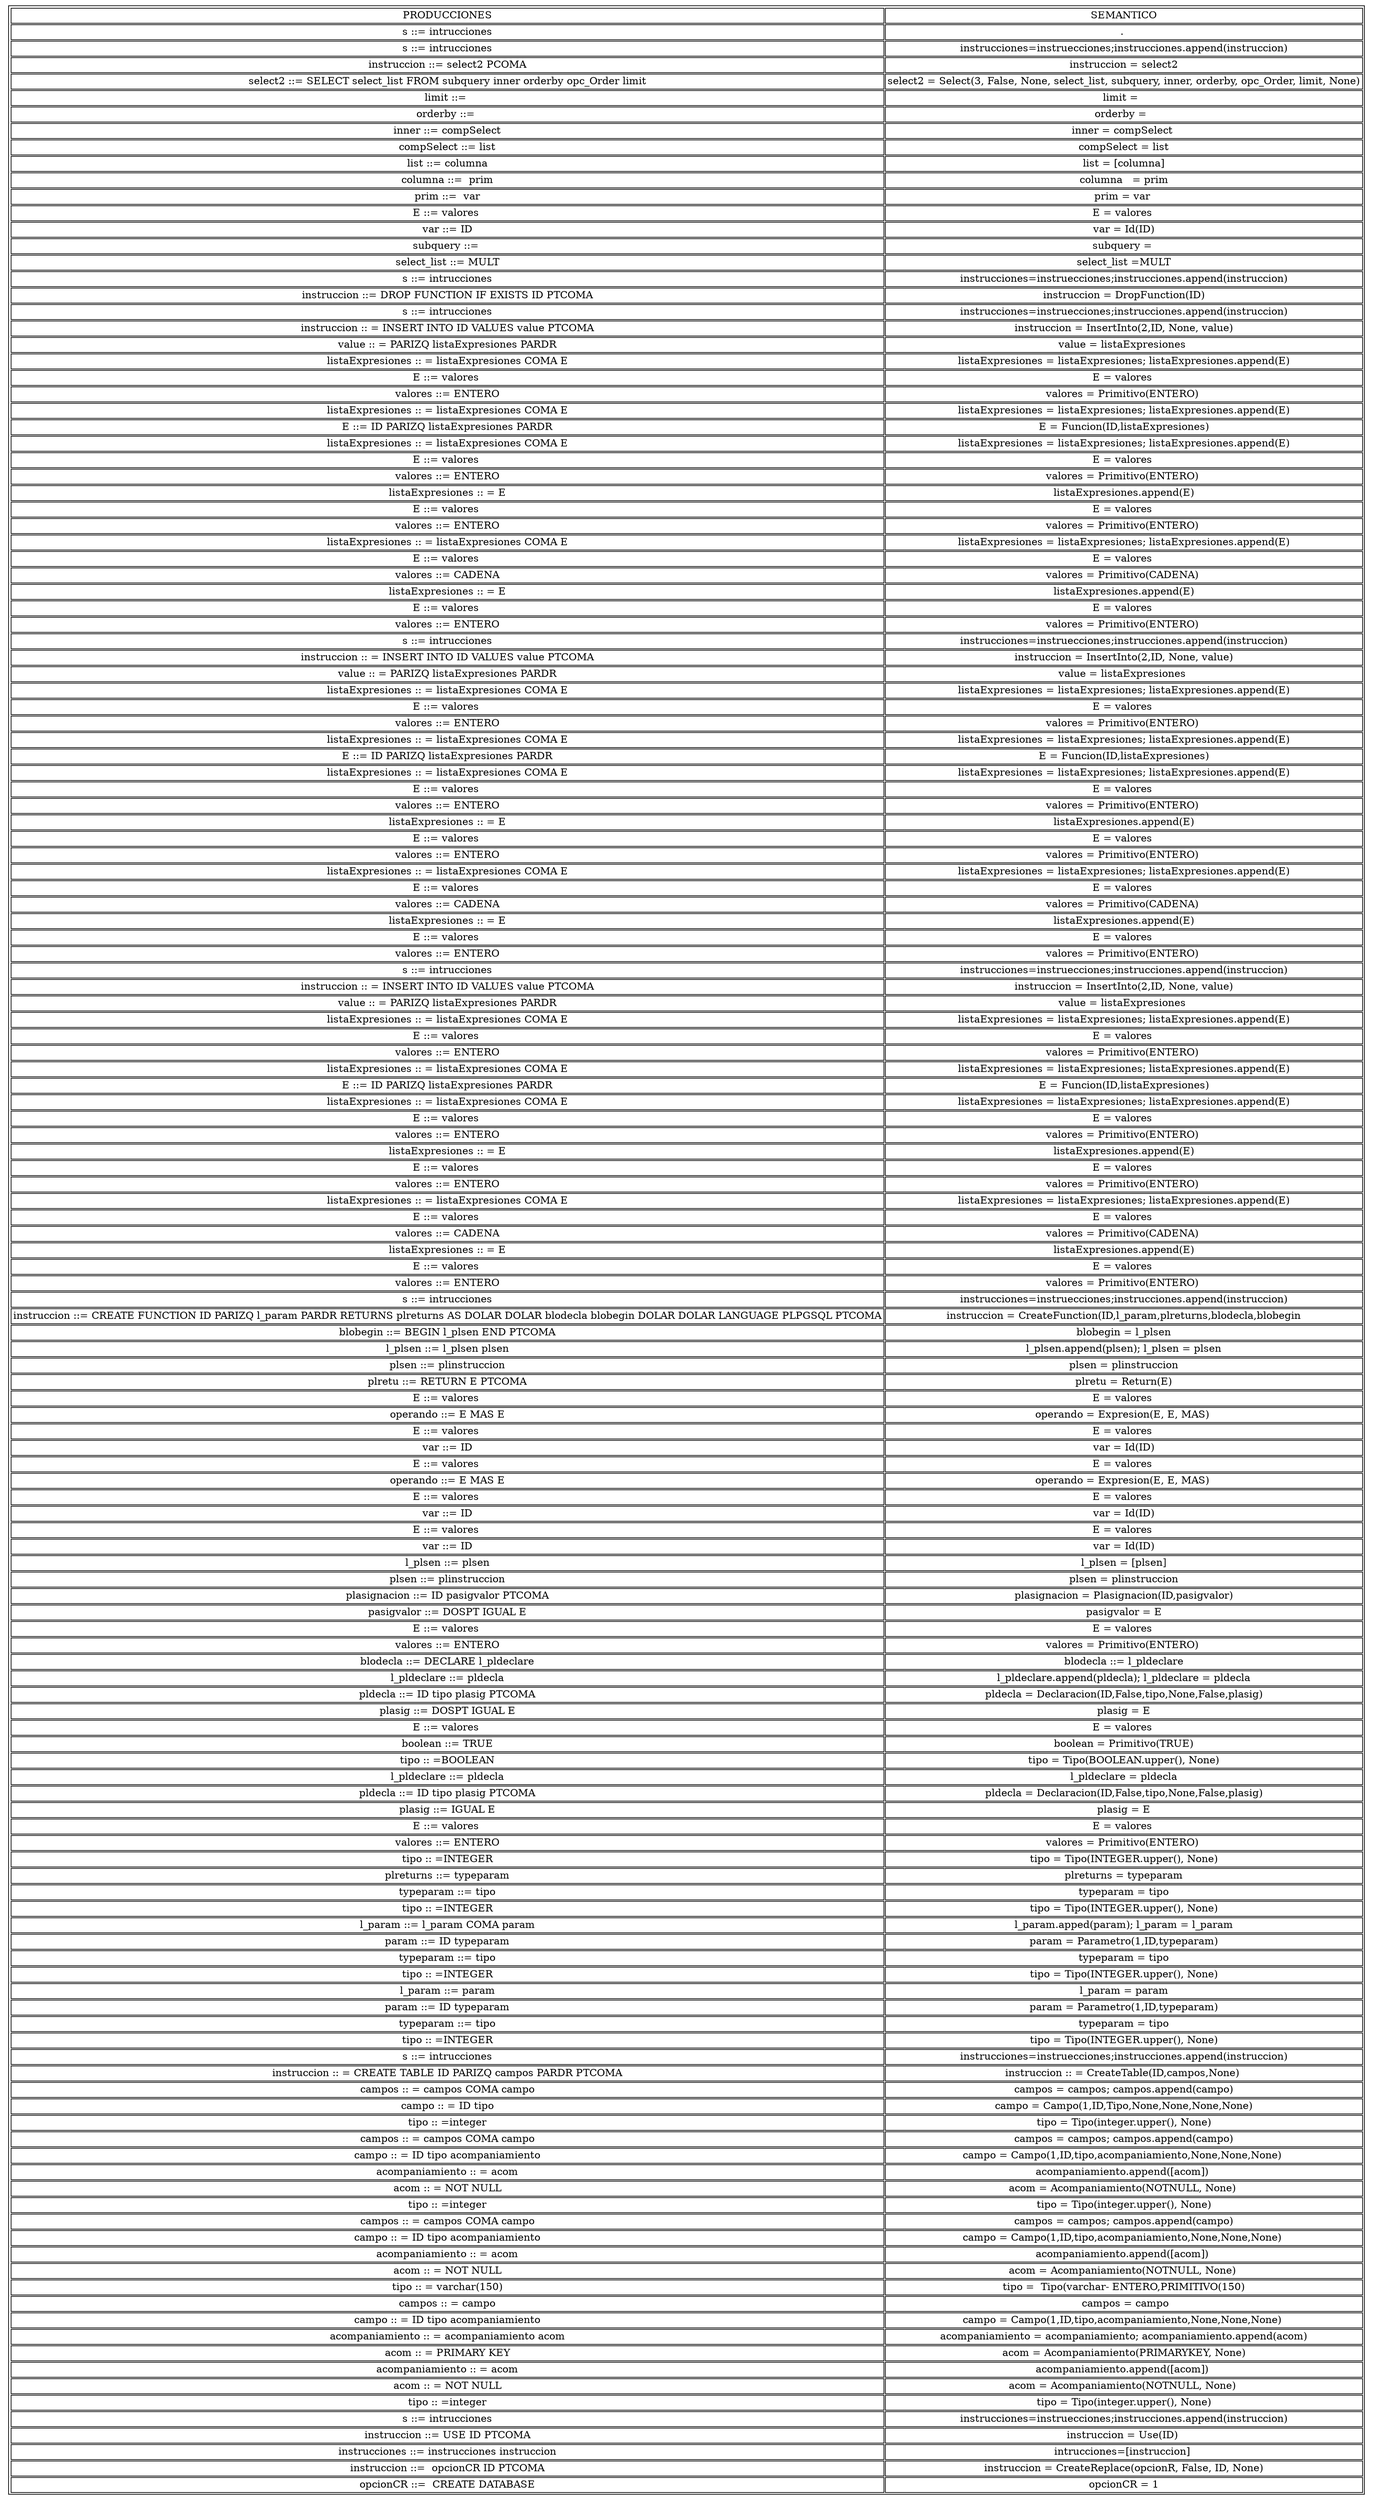 digraph structs {
	node [shape=plaintext]
stack [label =  <<TABLE><TR>
<TD>PRODUCCIONES</TD>
<TD>SEMANTICO</TD>
</TR><TR>
<TD>s ::= intrucciones</TD>
<TD>. </TD>
</TR><TR>
<TD>s ::= intrucciones</TD>
<TD>instrucciones=instruecciones;instrucciones.append(instruccion)</TD>
</TR><TR>
<TD>instruccion ::= select2 PCOMA</TD>
<TD>instruccion = select2</TD>
</TR><TR>
<TD>select2 ::= SELECT select_list FROM subquery inner orderby opc_Order limit</TD>
<TD>select2 = Select(3, False, None, select_list, subquery, inner, orderby, opc_Order, limit, None)</TD>
</TR><TR>
<TD>limit ::= </TD>
<TD>limit =  </TD>
</TR><TR>
<TD>orderby ::= </TD>
<TD>orderby =  </TD>
</TR><TR>
<TD>inner ::= compSelect</TD>
<TD>inner = compSelect </TD>
</TR><TR>
<TD>compSelect ::= list</TD>
<TD>compSelect = list</TD>
</TR><TR>
<TD>list ::= columna</TD>
<TD>list = [columna]</TD>
</TR><TR>
<TD>columna ::=  prim</TD>
<TD>columna   = prim</TD>
</TR><TR>
<TD>prim ::=  var</TD>
<TD>prim = var </TD>
</TR><TR>
<TD>E ::= valores </TD>
<TD>E = valores </TD>
</TR><TR>
<TD>var ::= ID</TD>
<TD>var = Id(ID)</TD>
</TR><TR>
<TD>subquery ::= </TD>
<TD>subquery = </TD>
</TR><TR>
<TD>select_list ::= MULT</TD>
<TD>select_list =MULT</TD>
</TR><TR>
<TD>s ::= intrucciones</TD>
<TD>instrucciones=instruecciones;instrucciones.append(instruccion)</TD>
</TR><TR>
<TD>instruccion ::= DROP FUNCTION IF EXISTS ID PTCOMA</TD>
<TD>instruccion = DropFunction(ID)</TD>
</TR><TR>
<TD>s ::= intrucciones</TD>
<TD>instrucciones=instruecciones;instrucciones.append(instruccion)</TD>
</TR><TR>
<TD>instruccion :: = INSERT INTO ID VALUES value PTCOMA</TD>
<TD>instruccion = InsertInto(2,ID, None, value)</TD>
</TR><TR>
<TD>value :: = PARIZQ listaExpresiones PARDR</TD>
<TD>value = listaExpresiones </TD>
</TR><TR>
<TD>listaExpresiones :: = listaExpresiones COMA E</TD>
<TD>listaExpresiones = listaExpresiones; listaExpresiones.append(E)</TD>
</TR><TR>
<TD>E ::= valores </TD>
<TD>E = valores </TD>
</TR><TR>
<TD>valores ::= ENTERO</TD>
<TD>valores = Primitivo(ENTERO) </TD>
</TR><TR>
<TD>listaExpresiones :: = listaExpresiones COMA E</TD>
<TD>listaExpresiones = listaExpresiones; listaExpresiones.append(E)</TD>
</TR><TR>
<TD>E ::= ID PARIZQ listaExpresiones PARDR</TD>
<TD>E = Funcion(ID,listaExpresiones)</TD>
</TR><TR>
<TD>listaExpresiones :: = listaExpresiones COMA E</TD>
<TD>listaExpresiones = listaExpresiones; listaExpresiones.append(E)</TD>
</TR><TR>
<TD>E ::= valores </TD>
<TD>E = valores </TD>
</TR><TR>
<TD>valores ::= ENTERO</TD>
<TD>valores = Primitivo(ENTERO) </TD>
</TR><TR>
<TD>listaExpresiones :: = E</TD>
<TD>listaExpresiones.append(E)</TD>
</TR><TR>
<TD>E ::= valores </TD>
<TD>E = valores </TD>
</TR><TR>
<TD>valores ::= ENTERO</TD>
<TD>valores = Primitivo(ENTERO) </TD>
</TR><TR>
<TD>listaExpresiones :: = listaExpresiones COMA E</TD>
<TD>listaExpresiones = listaExpresiones; listaExpresiones.append(E)</TD>
</TR><TR>
<TD>E ::= valores </TD>
<TD>E = valores </TD>
</TR><TR>
<TD>valores ::= CADENA</TD>
<TD>valores = Primitivo(CADENA) </TD>
</TR><TR>
<TD>listaExpresiones :: = E</TD>
<TD>listaExpresiones.append(E)</TD>
</TR><TR>
<TD>E ::= valores </TD>
<TD>E = valores </TD>
</TR><TR>
<TD>valores ::= ENTERO</TD>
<TD>valores = Primitivo(ENTERO) </TD>
</TR><TR>
<TD>s ::= intrucciones</TD>
<TD>instrucciones=instruecciones;instrucciones.append(instruccion)</TD>
</TR><TR>
<TD>instruccion :: = INSERT INTO ID VALUES value PTCOMA</TD>
<TD>instruccion = InsertInto(2,ID, None, value)</TD>
</TR><TR>
<TD>value :: = PARIZQ listaExpresiones PARDR</TD>
<TD>value = listaExpresiones </TD>
</TR><TR>
<TD>listaExpresiones :: = listaExpresiones COMA E</TD>
<TD>listaExpresiones = listaExpresiones; listaExpresiones.append(E)</TD>
</TR><TR>
<TD>E ::= valores </TD>
<TD>E = valores </TD>
</TR><TR>
<TD>valores ::= ENTERO</TD>
<TD>valores = Primitivo(ENTERO) </TD>
</TR><TR>
<TD>listaExpresiones :: = listaExpresiones COMA E</TD>
<TD>listaExpresiones = listaExpresiones; listaExpresiones.append(E)</TD>
</TR><TR>
<TD>E ::= ID PARIZQ listaExpresiones PARDR</TD>
<TD>E = Funcion(ID,listaExpresiones)</TD>
</TR><TR>
<TD>listaExpresiones :: = listaExpresiones COMA E</TD>
<TD>listaExpresiones = listaExpresiones; listaExpresiones.append(E)</TD>
</TR><TR>
<TD>E ::= valores </TD>
<TD>E = valores </TD>
</TR><TR>
<TD>valores ::= ENTERO</TD>
<TD>valores = Primitivo(ENTERO) </TD>
</TR><TR>
<TD>listaExpresiones :: = E</TD>
<TD>listaExpresiones.append(E)</TD>
</TR><TR>
<TD>E ::= valores </TD>
<TD>E = valores </TD>
</TR><TR>
<TD>valores ::= ENTERO</TD>
<TD>valores = Primitivo(ENTERO) </TD>
</TR><TR>
<TD>listaExpresiones :: = listaExpresiones COMA E</TD>
<TD>listaExpresiones = listaExpresiones; listaExpresiones.append(E)</TD>
</TR><TR>
<TD>E ::= valores </TD>
<TD>E = valores </TD>
</TR><TR>
<TD>valores ::= CADENA</TD>
<TD>valores = Primitivo(CADENA) </TD>
</TR><TR>
<TD>listaExpresiones :: = E</TD>
<TD>listaExpresiones.append(E)</TD>
</TR><TR>
<TD>E ::= valores </TD>
<TD>E = valores </TD>
</TR><TR>
<TD>valores ::= ENTERO</TD>
<TD>valores = Primitivo(ENTERO) </TD>
</TR><TR>
<TD>s ::= intrucciones</TD>
<TD>instrucciones=instruecciones;instrucciones.append(instruccion)</TD>
</TR><TR>
<TD>instruccion :: = INSERT INTO ID VALUES value PTCOMA</TD>
<TD>instruccion = InsertInto(2,ID, None, value)</TD>
</TR><TR>
<TD>value :: = PARIZQ listaExpresiones PARDR</TD>
<TD>value = listaExpresiones </TD>
</TR><TR>
<TD>listaExpresiones :: = listaExpresiones COMA E</TD>
<TD>listaExpresiones = listaExpresiones; listaExpresiones.append(E)</TD>
</TR><TR>
<TD>E ::= valores </TD>
<TD>E = valores </TD>
</TR><TR>
<TD>valores ::= ENTERO</TD>
<TD>valores = Primitivo(ENTERO) </TD>
</TR><TR>
<TD>listaExpresiones :: = listaExpresiones COMA E</TD>
<TD>listaExpresiones = listaExpresiones; listaExpresiones.append(E)</TD>
</TR><TR>
<TD>E ::= ID PARIZQ listaExpresiones PARDR</TD>
<TD>E = Funcion(ID,listaExpresiones)</TD>
</TR><TR>
<TD>listaExpresiones :: = listaExpresiones COMA E</TD>
<TD>listaExpresiones = listaExpresiones; listaExpresiones.append(E)</TD>
</TR><TR>
<TD>E ::= valores </TD>
<TD>E = valores </TD>
</TR><TR>
<TD>valores ::= ENTERO</TD>
<TD>valores = Primitivo(ENTERO) </TD>
</TR><TR>
<TD>listaExpresiones :: = E</TD>
<TD>listaExpresiones.append(E)</TD>
</TR><TR>
<TD>E ::= valores </TD>
<TD>E = valores </TD>
</TR><TR>
<TD>valores ::= ENTERO</TD>
<TD>valores = Primitivo(ENTERO) </TD>
</TR><TR>
<TD>listaExpresiones :: = listaExpresiones COMA E</TD>
<TD>listaExpresiones = listaExpresiones; listaExpresiones.append(E)</TD>
</TR><TR>
<TD>E ::= valores </TD>
<TD>E = valores </TD>
</TR><TR>
<TD>valores ::= CADENA</TD>
<TD>valores = Primitivo(CADENA) </TD>
</TR><TR>
<TD>listaExpresiones :: = E</TD>
<TD>listaExpresiones.append(E)</TD>
</TR><TR>
<TD>E ::= valores </TD>
<TD>E = valores </TD>
</TR><TR>
<TD>valores ::= ENTERO</TD>
<TD>valores = Primitivo(ENTERO) </TD>
</TR><TR>
<TD>s ::= intrucciones</TD>
<TD>instrucciones=instruecciones;instrucciones.append(instruccion)</TD>
</TR><TR>
<TD>instruccion ::= CREATE FUNCTION ID PARIZQ l_param PARDR RETURNS plreturns AS DOLAR DOLAR blodecla blobegin DOLAR DOLAR LANGUAGE PLPGSQL PTCOMA</TD>
<TD>instruccion = CreateFunction(ID,l_param,plreturns,blodecla,blobegin</TD>
</TR><TR>
<TD>blobegin ::= BEGIN l_plsen END PTCOMA</TD>
<TD>blobegin = l_plsen</TD>
</TR><TR>
<TD>l_plsen ::= l_plsen plsen</TD>
<TD>l_plsen.append(plsen); l_plsen = plsen</TD>
</TR><TR>
<TD>plsen ::= plinstruccion</TD>
<TD>plsen = plinstruccion</TD>
</TR><TR>
<TD>plretu ::= RETURN E PTCOMA</TD>
<TD>plretu = Return(E)</TD>
</TR><TR>
<TD>E ::= valores </TD>
<TD>E = valores </TD>
</TR><TR>
<TD>operando ::= E MAS E</TD>
<TD>operando = Expresion(E, E, MAS) </TD>
</TR><TR>
<TD>E ::= valores </TD>
<TD>E = valores </TD>
</TR><TR>
<TD>var ::= ID</TD>
<TD>var = Id(ID)</TD>
</TR><TR>
<TD>E ::= valores </TD>
<TD>E = valores </TD>
</TR><TR>
<TD>operando ::= E MAS E</TD>
<TD>operando = Expresion(E, E, MAS) </TD>
</TR><TR>
<TD>E ::= valores </TD>
<TD>E = valores </TD>
</TR><TR>
<TD>var ::= ID</TD>
<TD>var = Id(ID)</TD>
</TR><TR>
<TD>E ::= valores </TD>
<TD>E = valores </TD>
</TR><TR>
<TD>var ::= ID</TD>
<TD>var = Id(ID)</TD>
</TR><TR>
<TD>l_plsen ::= plsen</TD>
<TD>l_plsen = [plsen]</TD>
</TR><TR>
<TD>plsen ::= plinstruccion</TD>
<TD>plsen = plinstruccion</TD>
</TR><TR>
<TD>plasignacion ::= ID pasigvalor PTCOMA</TD>
<TD>plasignacion = Plasignacion(ID,pasigvalor)</TD>
</TR><TR>
<TD>pasigvalor ::= DOSPT IGUAL E</TD>
<TD>pasigvalor = E</TD>
</TR><TR>
<TD>E ::= valores </TD>
<TD>E = valores </TD>
</TR><TR>
<TD>valores ::= ENTERO</TD>
<TD>valores = Primitivo(ENTERO) </TD>
</TR><TR>
<TD>blodecla ::= DECLARE l_pldeclare</TD>
<TD>blodecla ::= l_pldeclare</TD>
</TR><TR>
<TD>l_pldeclare ::= pldecla</TD>
<TD>l_pldeclare.append(pldecla); l_pldeclare = pldecla</TD>
</TR><TR>
<TD>pldecla ::= ID tipo plasig PTCOMA</TD>
<TD>pldecla = Declaracion(ID,False,tipo,None,False,plasig)</TD>
</TR><TR>
<TD>plasig ::= DOSPT IGUAL E</TD>
<TD>plasig = E</TD>
</TR><TR>
<TD>E ::= valores </TD>
<TD>E = valores </TD>
</TR><TR>
<TD>boolean ::= TRUE</TD>
<TD>boolean = Primitivo(TRUE)</TD>
</TR><TR>
<TD>tipo :: =BOOLEAN</TD>
<TD>tipo = Tipo(BOOLEAN.upper(), None)</TD>
</TR><TR>
<TD>l_pldeclare ::= pldecla</TD>
<TD>l_pldeclare = pldecla</TD>
</TR><TR>
<TD>pldecla ::= ID tipo plasig PTCOMA</TD>
<TD>pldecla = Declaracion(ID,False,tipo,None,False,plasig)</TD>
</TR><TR>
<TD>plasig ::= IGUAL E</TD>
<TD>plasig = E</TD>
</TR><TR>
<TD>E ::= valores </TD>
<TD>E = valores </TD>
</TR><TR>
<TD>valores ::= ENTERO</TD>
<TD>valores = Primitivo(ENTERO) </TD>
</TR><TR>
<TD>tipo :: =INTEGER</TD>
<TD>tipo = Tipo(INTEGER.upper(), None)</TD>
</TR><TR>
<TD>plreturns ::= typeparam</TD>
<TD>plreturns = typeparam</TD>
</TR><TR>
<TD>typeparam ::= tipo</TD>
<TD>typeparam = tipo</TD>
</TR><TR>
<TD>tipo :: =INTEGER</TD>
<TD>tipo = Tipo(INTEGER.upper(), None)</TD>
</TR><TR>
<TD>l_param ::= l_param COMA param</TD>
<TD>l_param.apped(param); l_param = l_param</TD>
</TR><TR>
<TD>param ::= ID typeparam</TD>
<TD>param = Parametro(1,ID,typeparam)</TD>
</TR><TR>
<TD>typeparam ::= tipo</TD>
<TD>typeparam = tipo</TD>
</TR><TR>
<TD>tipo :: =INTEGER</TD>
<TD>tipo = Tipo(INTEGER.upper(), None)</TD>
</TR><TR>
<TD>l_param ::= param</TD>
<TD>l_param = param</TD>
</TR><TR>
<TD>param ::= ID typeparam</TD>
<TD>param = Parametro(1,ID,typeparam)</TD>
</TR><TR>
<TD>typeparam ::= tipo</TD>
<TD>typeparam = tipo</TD>
</TR><TR>
<TD>tipo :: =INTEGER</TD>
<TD>tipo = Tipo(INTEGER.upper(), None)</TD>
</TR><TR>
<TD>s ::= intrucciones</TD>
<TD>instrucciones=instruecciones;instrucciones.append(instruccion)</TD>
</TR><TR>
<TD>instruccion :: = CREATE TABLE ID PARIZQ campos PARDR PTCOMA</TD>
<TD>instruccion :: = CreateTable(ID,campos,None) </TD>
</TR><TR>
<TD>campos :: = campos COMA campo</TD>
<TD>campos = campos; campos.append(campo)</TD>
</TR><TR>
<TD>campo :: = ID tipo</TD>
<TD>campo = Campo(1,ID,Tipo,None,None,None,None)</TD>
</TR><TR>
<TD>tipo :: =integer</TD>
<TD>tipo = Tipo(integer.upper(), None)</TD>
</TR><TR>
<TD>campos :: = campos COMA campo</TD>
<TD>campos = campos; campos.append(campo)</TD>
</TR><TR>
<TD>campo :: = ID tipo acompaniamiento</TD>
<TD>campo = Campo(1,ID,tipo,acompaniamiento,None,None,None) </TD>
</TR><TR>
<TD>acompaniamiento :: = acom</TD>
<TD>acompaniamiento.append([acom]) </TD>
</TR><TR>
<TD>acom :: = NOT NULL</TD>
<TD>acom = Acompaniamiento(NOTNULL, None) </TD>
</TR><TR>
<TD>tipo :: =integer</TD>
<TD>tipo = Tipo(integer.upper(), None)</TD>
</TR><TR>
<TD>campos :: = campos COMA campo</TD>
<TD>campos = campos; campos.append(campo)</TD>
</TR><TR>
<TD>campo :: = ID tipo acompaniamiento</TD>
<TD>campo = Campo(1,ID,tipo,acompaniamiento,None,None,None) </TD>
</TR><TR>
<TD>acompaniamiento :: = acom</TD>
<TD>acompaniamiento.append([acom]) </TD>
</TR><TR>
<TD>acom :: = NOT NULL</TD>
<TD>acom = Acompaniamiento(NOTNULL, None) </TD>
</TR><TR>
<TD>tipo :: = varchar(150)</TD>
<TD>tipo =  Tipo(varchar- ENTERO,PRIMITIVO(150)</TD>
</TR><TR>
<TD>campos :: = campo</TD>
<TD> campos = campo</TD>
</TR><TR>
<TD>campo :: = ID tipo acompaniamiento</TD>
<TD>campo = Campo(1,ID,tipo,acompaniamiento,None,None,None) </TD>
</TR><TR>
<TD>acompaniamiento :: = acompaniamiento acom</TD>
<TD> acompaniamiento = acompaniamiento; acompaniamiento.append(acom) </TD>
</TR><TR>
<TD>acom :: = PRIMARY KEY</TD>
<TD>acom = Acompaniamiento(PRIMARYKEY, None)</TD>
</TR><TR>
<TD>acompaniamiento :: = acom</TD>
<TD>acompaniamiento.append([acom]) </TD>
</TR><TR>
<TD>acom :: = NOT NULL</TD>
<TD>acom = Acompaniamiento(NOTNULL, None) </TD>
</TR><TR>
<TD>tipo :: =integer</TD>
<TD>tipo = Tipo(integer.upper(), None)</TD>
</TR><TR>
<TD>s ::= intrucciones</TD>
<TD>instrucciones=instruecciones;instrucciones.append(instruccion)</TD>
</TR><TR>
<TD>instruccion ::= USE ID PTCOMA</TD>
<TD>instruccion = Use(ID) </TD>
</TR><TR>
<TD>instrucciones ::= instrucciones instruccion</TD>
<TD>intrucciones=[instruccion] </TD>
</TR><TR>
<TD>instruccion ::=  opcionCR ID PTCOMA</TD>
<TD>instruccion = CreateReplace(opcionR, False, ID, None)</TD>
</TR><TR>
<TD>opcionCR ::=  CREATE DATABASE</TD>
<TD>opcionCR = 1</TD>
</TR></TABLE>>, ];
}
